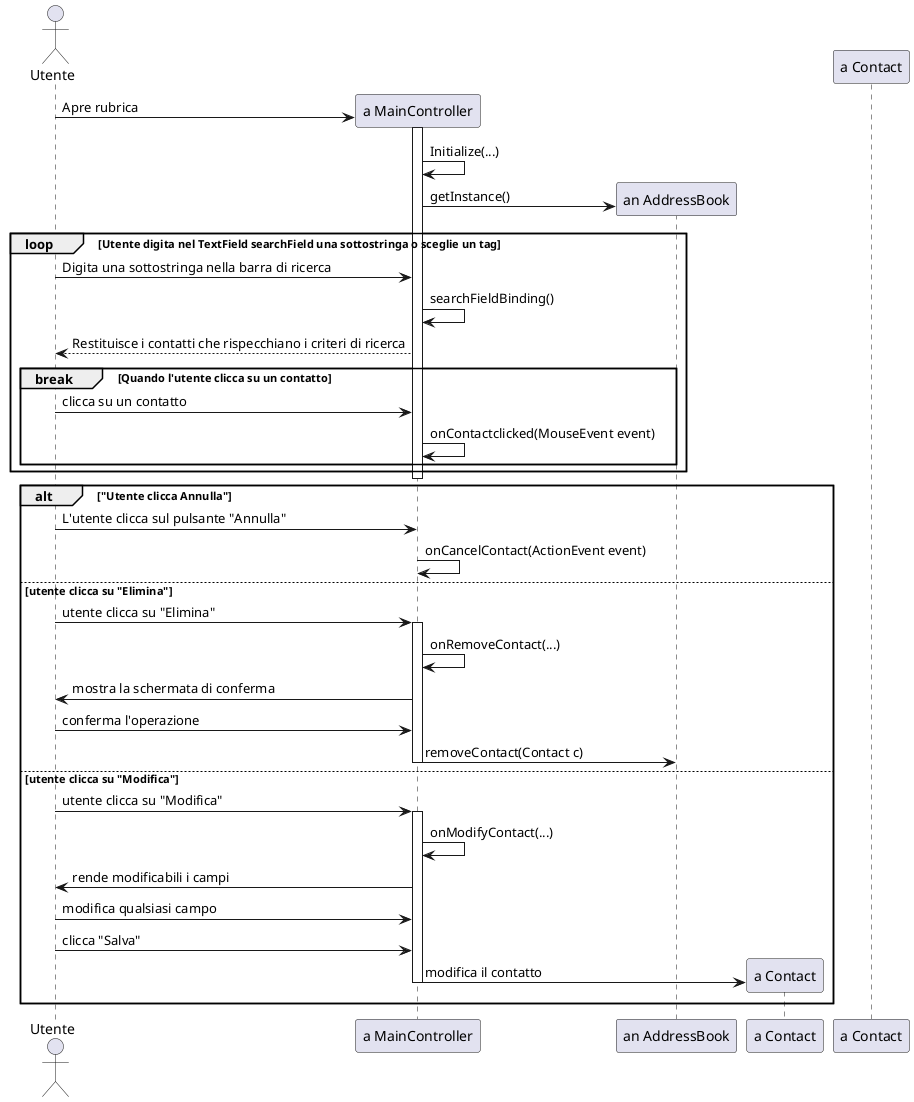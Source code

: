 @startuml EliminareModificareContatto

actor Utente as u
participant "a MainController" as mc 
participant "an AddressBook" as ab 
participant "a Contact" as c

u -> mc ** : Apre rubrica
activate mc 
mc -> mc : Initialize(...)
mc -> ab ** : getInstance()
loop Utente digita nel TextField searchField una sottostringa o sceglie un tag
    u -> mc : Digita una sottostringa nella barra di ricerca
    mc -> mc : searchFieldBinding()
    mc --> u : Restituisce i contatti che rispecchiano i criteri di ricerca
    break Quando l'utente clicca su un contatto
        u -> mc : clicca su un contatto
        mc -> mc : onContactclicked(MouseEvent event)
        deactivate "a Contact"
    end
end
deactivate mc

alt "Utente clicca Annulla"
    u -> mc : L'utente clicca sul pulsante "Annulla"
    mc -> mc : onCancelContact(ActionEvent event)

else utente clicca su "Elimina"
u -> mc : utente clicca su "Elimina"
activate mc
mc -> mc : onRemoveContact(...)
mc -> u : mostra la schermata di conferma
u -> mc : conferma l'operazione
mc -> ab : removeContact(Contact c)
deactivate mc

else utente clicca su "Modifica"
u -> mc : utente clicca su "Modifica"
activate mc
mc -> mc : onModifyContact(...)
mc -> u : rende modificabili i campi
u -> mc : modifica qualsiasi campo
u -> mc : clicca "Salva"
mc -> c ** : modifica il contatto
deactivate mc

end

@enduml